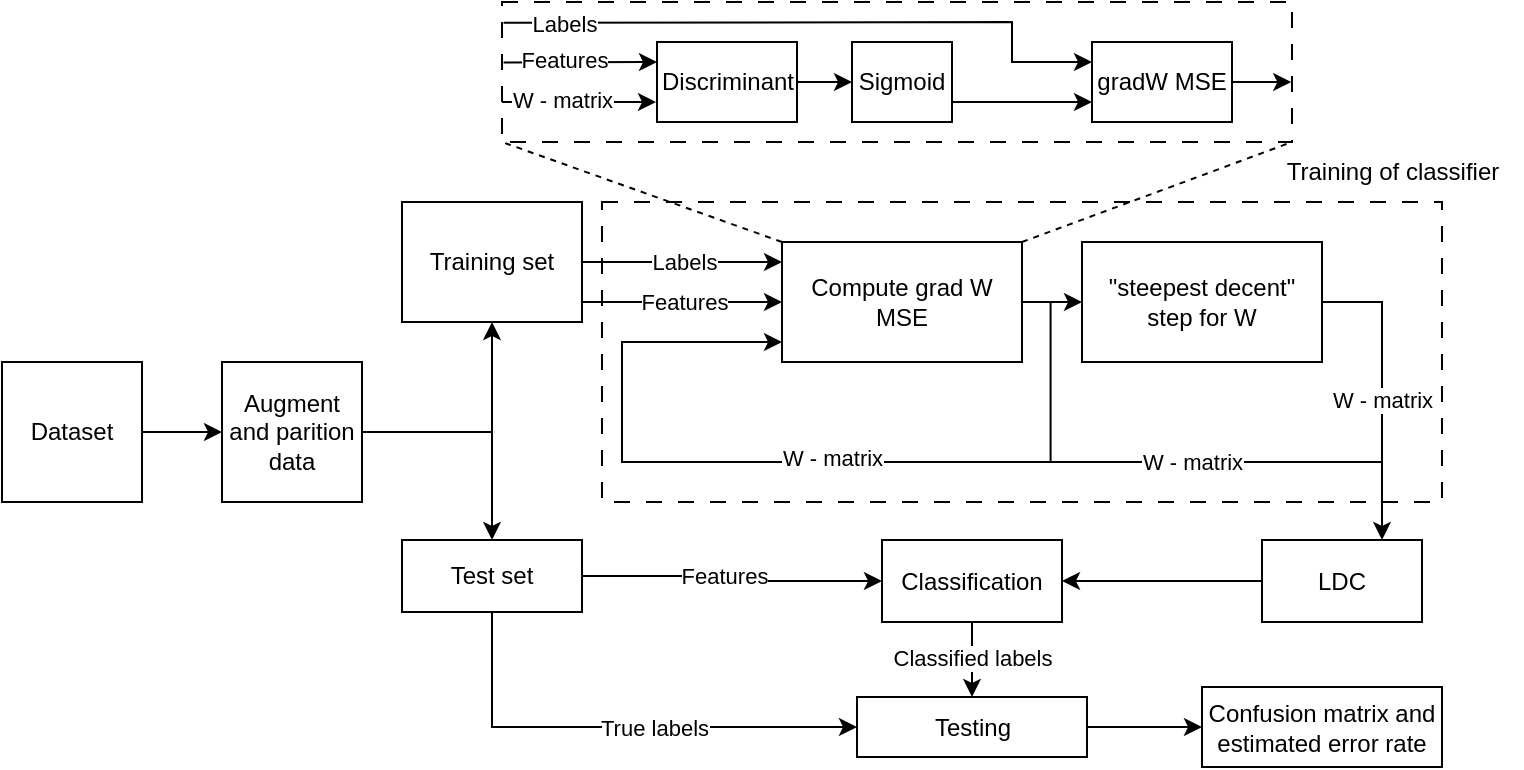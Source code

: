 <mxfile version="26.2.14">
  <diagram name="Page-1" id="r9KHbMlddSvndY_pv0zH">
    <mxGraphModel dx="1220" dy="830" grid="1" gridSize="10" guides="1" tooltips="1" connect="1" arrows="1" fold="1" page="1" pageScale="1" pageWidth="1169" pageHeight="827" math="0" shadow="0">
      <root>
        <mxCell id="0" />
        <mxCell id="1" parent="0" />
        <mxCell id="vyxK26mk1U7i9u5sfF7G-48" value="" style="rounded=0;whiteSpace=wrap;html=1;dashed=1;dashPattern=8 8;" vertex="1" parent="1">
          <mxGeometry x="400" y="60" width="395" height="70" as="geometry" />
        </mxCell>
        <mxCell id="vyxK26mk1U7i9u5sfF7G-18" value="" style="rounded=0;whiteSpace=wrap;html=1;dashed=1;dashPattern=8 8;" vertex="1" parent="1">
          <mxGeometry x="450" y="160" width="420" height="150" as="geometry" />
        </mxCell>
        <mxCell id="vyxK26mk1U7i9u5sfF7G-13" value="" style="edgeStyle=orthogonalEdgeStyle;rounded=0;orthogonalLoop=1;jettySize=auto;html=1;" edge="1" parent="1" source="vyxK26mk1U7i9u5sfF7G-1" target="vyxK26mk1U7i9u5sfF7G-12">
          <mxGeometry relative="1" as="geometry" />
        </mxCell>
        <mxCell id="vyxK26mk1U7i9u5sfF7G-1" value="Dataset" style="rounded=0;whiteSpace=wrap;html=1;" vertex="1" parent="1">
          <mxGeometry x="150" y="240" width="70" height="70" as="geometry" />
        </mxCell>
        <mxCell id="vyxK26mk1U7i9u5sfF7G-42" value="" style="edgeStyle=orthogonalEdgeStyle;rounded=0;orthogonalLoop=1;jettySize=auto;html=1;" edge="1" parent="1" source="vyxK26mk1U7i9u5sfF7G-2" target="vyxK26mk1U7i9u5sfF7G-4">
          <mxGeometry relative="1" as="geometry">
            <Array as="points">
              <mxPoint x="490" y="190" />
              <mxPoint x="490" y="190" />
            </Array>
          </mxGeometry>
        </mxCell>
        <mxCell id="vyxK26mk1U7i9u5sfF7G-45" value="Labels" style="edgeLabel;html=1;align=center;verticalAlign=middle;resizable=0;points=[];" vertex="1" connectable="0" parent="vyxK26mk1U7i9u5sfF7G-42">
          <mxGeometry x="-0.153" relative="1" as="geometry">
            <mxPoint x="8" as="offset" />
          </mxGeometry>
        </mxCell>
        <mxCell id="vyxK26mk1U7i9u5sfF7G-44" value="" style="edgeStyle=orthogonalEdgeStyle;rounded=0;orthogonalLoop=1;jettySize=auto;html=1;" edge="1" parent="1" source="vyxK26mk1U7i9u5sfF7G-2" target="vyxK26mk1U7i9u5sfF7G-4">
          <mxGeometry relative="1" as="geometry">
            <Array as="points">
              <mxPoint x="470" y="210" />
              <mxPoint x="470" y="210" />
            </Array>
          </mxGeometry>
        </mxCell>
        <mxCell id="vyxK26mk1U7i9u5sfF7G-46" value="Features" style="edgeLabel;html=1;align=center;verticalAlign=middle;resizable=0;points=[];" vertex="1" connectable="0" parent="vyxK26mk1U7i9u5sfF7G-44">
          <mxGeometry x="-0.253" y="-1" relative="1" as="geometry">
            <mxPoint x="13" y="-1" as="offset" />
          </mxGeometry>
        </mxCell>
        <mxCell id="vyxK26mk1U7i9u5sfF7G-2" value="Training set" style="rounded=0;whiteSpace=wrap;html=1;" vertex="1" parent="1">
          <mxGeometry x="350" y="160" width="90" height="60" as="geometry" />
        </mxCell>
        <mxCell id="vyxK26mk1U7i9u5sfF7G-25" style="edgeStyle=orthogonalEdgeStyle;rounded=0;orthogonalLoop=1;jettySize=auto;html=1;entryX=1;entryY=0.5;entryDx=0;entryDy=0;" edge="1" parent="1" source="vyxK26mk1U7i9u5sfF7G-3" target="vyxK26mk1U7i9u5sfF7G-23">
          <mxGeometry relative="1" as="geometry" />
        </mxCell>
        <mxCell id="vyxK26mk1U7i9u5sfF7G-3" value="LDC" style="rounded=0;whiteSpace=wrap;html=1;" vertex="1" parent="1">
          <mxGeometry x="780" y="329" width="80" height="41" as="geometry" />
        </mxCell>
        <mxCell id="vyxK26mk1U7i9u5sfF7G-8" value="" style="edgeStyle=orthogonalEdgeStyle;rounded=0;orthogonalLoop=1;jettySize=auto;html=1;" edge="1" parent="1" source="vyxK26mk1U7i9u5sfF7G-4" target="vyxK26mk1U7i9u5sfF7G-6">
          <mxGeometry relative="1" as="geometry" />
        </mxCell>
        <mxCell id="vyxK26mk1U7i9u5sfF7G-4" value="Compute grad W MSE" style="rounded=0;whiteSpace=wrap;html=1;" vertex="1" parent="1">
          <mxGeometry x="540" y="180" width="120" height="60" as="geometry" />
        </mxCell>
        <mxCell id="vyxK26mk1U7i9u5sfF7G-9" value="" style="edgeStyle=orthogonalEdgeStyle;rounded=0;orthogonalLoop=1;jettySize=auto;html=1;" edge="1" parent="1" source="vyxK26mk1U7i9u5sfF7G-6" target="vyxK26mk1U7i9u5sfF7G-3">
          <mxGeometry relative="1" as="geometry">
            <Array as="points">
              <mxPoint x="840" y="210" />
            </Array>
          </mxGeometry>
        </mxCell>
        <mxCell id="vyxK26mk1U7i9u5sfF7G-6" value="&quot;steepest decent&quot;&lt;br&gt;step for W" style="rounded=0;whiteSpace=wrap;html=1;" vertex="1" parent="1">
          <mxGeometry x="690" y="180" width="120" height="60" as="geometry" />
        </mxCell>
        <mxCell id="vyxK26mk1U7i9u5sfF7G-10" value="" style="endArrow=classic;html=1;rounded=0;" edge="1" parent="1">
          <mxGeometry width="50" height="50" relative="1" as="geometry">
            <mxPoint x="840" y="210" as="sourcePoint" />
            <mxPoint x="540" y="230" as="targetPoint" />
            <Array as="points">
              <mxPoint x="840" y="290" />
              <mxPoint x="460" y="290" />
              <mxPoint x="460" y="230" />
            </Array>
          </mxGeometry>
        </mxCell>
        <mxCell id="vyxK26mk1U7i9u5sfF7G-19" value="W - matrix" style="edgeLabel;html=1;align=center;verticalAlign=middle;resizable=0;points=[];" vertex="1" connectable="0" parent="vyxK26mk1U7i9u5sfF7G-10">
          <mxGeometry x="-0.269" y="-1" relative="1" as="geometry">
            <mxPoint x="44" y="1" as="offset" />
          </mxGeometry>
        </mxCell>
        <mxCell id="vyxK26mk1U7i9u5sfF7G-21" value="W - matrix" style="edgeLabel;html=1;align=center;verticalAlign=middle;resizable=0;points=[];" vertex="1" connectable="0" parent="vyxK26mk1U7i9u5sfF7G-10">
          <mxGeometry x="-0.91" relative="1" as="geometry">
            <mxPoint y="22" as="offset" />
          </mxGeometry>
        </mxCell>
        <mxCell id="vyxK26mk1U7i9u5sfF7G-47" value="W - matrix" style="edgeLabel;html=1;align=center;verticalAlign=middle;resizable=0;points=[];" vertex="1" connectable="0" parent="vyxK26mk1U7i9u5sfF7G-10">
          <mxGeometry x="0.183" y="-2" relative="1" as="geometry">
            <mxPoint as="offset" />
          </mxGeometry>
        </mxCell>
        <mxCell id="vyxK26mk1U7i9u5sfF7G-24" style="edgeStyle=orthogonalEdgeStyle;rounded=0;orthogonalLoop=1;jettySize=auto;html=1;entryX=0;entryY=0.5;entryDx=0;entryDy=0;" edge="1" parent="1" source="vyxK26mk1U7i9u5sfF7G-11" target="vyxK26mk1U7i9u5sfF7G-23">
          <mxGeometry relative="1" as="geometry" />
        </mxCell>
        <mxCell id="vyxK26mk1U7i9u5sfF7G-26" value="Features" style="edgeLabel;html=1;align=center;verticalAlign=middle;resizable=0;points=[];" vertex="1" connectable="0" parent="vyxK26mk1U7i9u5sfF7G-24">
          <mxGeometry x="-0.554" y="1" relative="1" as="geometry">
            <mxPoint x="37" y="1" as="offset" />
          </mxGeometry>
        </mxCell>
        <mxCell id="vyxK26mk1U7i9u5sfF7G-70" style="edgeStyle=orthogonalEdgeStyle;rounded=0;orthogonalLoop=1;jettySize=auto;html=1;entryX=0;entryY=0.5;entryDx=0;entryDy=0;" edge="1" parent="1" source="vyxK26mk1U7i9u5sfF7G-11" target="vyxK26mk1U7i9u5sfF7G-27">
          <mxGeometry relative="1" as="geometry">
            <Array as="points">
              <mxPoint x="395" y="422" />
            </Array>
          </mxGeometry>
        </mxCell>
        <mxCell id="vyxK26mk1U7i9u5sfF7G-71" value="True labels" style="edgeLabel;html=1;align=center;verticalAlign=middle;resizable=0;points=[];" vertex="1" connectable="0" parent="vyxK26mk1U7i9u5sfF7G-70">
          <mxGeometry x="0.148" relative="1" as="geometry">
            <mxPoint as="offset" />
          </mxGeometry>
        </mxCell>
        <mxCell id="vyxK26mk1U7i9u5sfF7G-11" value="Test set" style="whiteSpace=wrap;html=1;" vertex="1" parent="1">
          <mxGeometry x="350" y="329" width="90" height="36" as="geometry" />
        </mxCell>
        <mxCell id="vyxK26mk1U7i9u5sfF7G-68" value="" style="edgeStyle=orthogonalEdgeStyle;rounded=0;orthogonalLoop=1;jettySize=auto;html=1;" edge="1" parent="1" source="vyxK26mk1U7i9u5sfF7G-12" target="vyxK26mk1U7i9u5sfF7G-2">
          <mxGeometry relative="1" as="geometry" />
        </mxCell>
        <mxCell id="vyxK26mk1U7i9u5sfF7G-69" value="" style="edgeStyle=orthogonalEdgeStyle;rounded=0;orthogonalLoop=1;jettySize=auto;html=1;" edge="1" parent="1" source="vyxK26mk1U7i9u5sfF7G-12" target="vyxK26mk1U7i9u5sfF7G-11">
          <mxGeometry relative="1" as="geometry" />
        </mxCell>
        <mxCell id="vyxK26mk1U7i9u5sfF7G-12" value="Augment and parition data" style="rounded=0;whiteSpace=wrap;html=1;" vertex="1" parent="1">
          <mxGeometry x="260" y="240" width="70" height="70" as="geometry" />
        </mxCell>
        <mxCell id="vyxK26mk1U7i9u5sfF7G-22" value="" style="endArrow=none;html=1;rounded=0;startFill=0;" edge="1" parent="1">
          <mxGeometry width="50" height="50" relative="1" as="geometry">
            <mxPoint x="674.29" y="290" as="sourcePoint" />
            <mxPoint x="674.29" y="210" as="targetPoint" />
          </mxGeometry>
        </mxCell>
        <mxCell id="vyxK26mk1U7i9u5sfF7G-28" style="edgeStyle=orthogonalEdgeStyle;rounded=0;orthogonalLoop=1;jettySize=auto;html=1;entryX=0.5;entryY=0;entryDx=0;entryDy=0;" edge="1" parent="1" source="vyxK26mk1U7i9u5sfF7G-23" target="vyxK26mk1U7i9u5sfF7G-27">
          <mxGeometry relative="1" as="geometry" />
        </mxCell>
        <mxCell id="vyxK26mk1U7i9u5sfF7G-29" value="Classified labels" style="edgeLabel;html=1;align=center;verticalAlign=middle;resizable=0;points=[];" vertex="1" connectable="0" parent="vyxK26mk1U7i9u5sfF7G-28">
          <mxGeometry x="-0.153" y="1" relative="1" as="geometry">
            <mxPoint x="-1" as="offset" />
          </mxGeometry>
        </mxCell>
        <mxCell id="vyxK26mk1U7i9u5sfF7G-23" value="Classification" style="whiteSpace=wrap;html=1;" vertex="1" parent="1">
          <mxGeometry x="590" y="329" width="90" height="41" as="geometry" />
        </mxCell>
        <mxCell id="vyxK26mk1U7i9u5sfF7G-27" value="Testing" style="whiteSpace=wrap;html=1;" vertex="1" parent="1">
          <mxGeometry x="577.5" y="407.5" width="115" height="30" as="geometry" />
        </mxCell>
        <mxCell id="vyxK26mk1U7i9u5sfF7G-33" value="" style="endArrow=classic;html=1;rounded=0;entryX=0;entryY=0.5;entryDx=0;entryDy=0;exitX=1;exitY=0.5;exitDx=0;exitDy=0;" edge="1" parent="1" source="vyxK26mk1U7i9u5sfF7G-27" target="vyxK26mk1U7i9u5sfF7G-34">
          <mxGeometry width="50" height="50" relative="1" as="geometry">
            <mxPoint x="692.5" y="469" as="sourcePoint" />
            <mxPoint x="810" y="469" as="targetPoint" />
          </mxGeometry>
        </mxCell>
        <mxCell id="vyxK26mk1U7i9u5sfF7G-34" value="Confusion matrix and estimated error rate" style="rounded=0;whiteSpace=wrap;html=1;" vertex="1" parent="1">
          <mxGeometry x="750" y="402.5" width="120" height="40" as="geometry" />
        </mxCell>
        <mxCell id="vyxK26mk1U7i9u5sfF7G-35" value="Training of classifier" style="text;html=1;align=center;verticalAlign=middle;resizable=0;points=[];autosize=1;strokeColor=none;fillColor=none;" vertex="1" parent="1">
          <mxGeometry x="780" y="130" width="130" height="30" as="geometry" />
        </mxCell>
        <mxCell id="vyxK26mk1U7i9u5sfF7G-53" value="" style="edgeStyle=orthogonalEdgeStyle;rounded=0;orthogonalLoop=1;jettySize=auto;html=1;" edge="1" parent="1" source="vyxK26mk1U7i9u5sfF7G-36" target="vyxK26mk1U7i9u5sfF7G-38">
          <mxGeometry relative="1" as="geometry" />
        </mxCell>
        <mxCell id="vyxK26mk1U7i9u5sfF7G-36" value="Discriminant" style="whiteSpace=wrap;html=1;" vertex="1" parent="1">
          <mxGeometry x="477.5" y="80" width="70" height="40" as="geometry" />
        </mxCell>
        <mxCell id="vyxK26mk1U7i9u5sfF7G-59" value="" style="edgeStyle=orthogonalEdgeStyle;rounded=0;orthogonalLoop=1;jettySize=auto;html=1;" edge="1" parent="1" source="vyxK26mk1U7i9u5sfF7G-38" target="vyxK26mk1U7i9u5sfF7G-39">
          <mxGeometry relative="1" as="geometry">
            <Array as="points">
              <mxPoint x="660" y="110" />
              <mxPoint x="660" y="110" />
            </Array>
          </mxGeometry>
        </mxCell>
        <mxCell id="vyxK26mk1U7i9u5sfF7G-38" value="Sigmoid" style="whiteSpace=wrap;html=1;" vertex="1" parent="1">
          <mxGeometry x="575" y="80" width="50" height="40" as="geometry" />
        </mxCell>
        <mxCell id="vyxK26mk1U7i9u5sfF7G-76" style="edgeStyle=orthogonalEdgeStyle;rounded=0;orthogonalLoop=1;jettySize=auto;html=1;entryX=0.999;entryY=0.572;entryDx=0;entryDy=0;entryPerimeter=0;" edge="1" parent="1" source="vyxK26mk1U7i9u5sfF7G-39" target="vyxK26mk1U7i9u5sfF7G-48">
          <mxGeometry relative="1" as="geometry">
            <mxPoint x="790" y="100" as="targetPoint" />
            <Array as="points">
              <mxPoint x="700" y="100" />
              <mxPoint x="700" y="100" />
            </Array>
          </mxGeometry>
        </mxCell>
        <mxCell id="vyxK26mk1U7i9u5sfF7G-39" value="gradW MSE" style="whiteSpace=wrap;html=1;" vertex="1" parent="1">
          <mxGeometry x="695" y="80" width="70" height="40" as="geometry" />
        </mxCell>
        <mxCell id="vyxK26mk1U7i9u5sfF7G-61" value="" style="endArrow=classic;html=1;rounded=0;entryX=0;entryY=0.25;entryDx=0;entryDy=0;exitX=0.002;exitY=0.149;exitDx=0;exitDy=0;exitPerimeter=0;" edge="1" parent="1" source="vyxK26mk1U7i9u5sfF7G-48" target="vyxK26mk1U7i9u5sfF7G-39">
          <mxGeometry width="50" height="50" relative="1" as="geometry">
            <mxPoint x="405" y="50" as="sourcePoint" />
            <mxPoint x="735" y="50" as="targetPoint" />
            <Array as="points">
              <mxPoint x="655" y="70" />
              <mxPoint x="655" y="90" />
            </Array>
          </mxGeometry>
        </mxCell>
        <mxCell id="vyxK26mk1U7i9u5sfF7G-64" value="Labels" style="edgeLabel;html=1;align=center;verticalAlign=middle;resizable=0;points=[];" vertex="1" connectable="0" parent="vyxK26mk1U7i9u5sfF7G-61">
          <mxGeometry x="-0.856" relative="1" as="geometry">
            <mxPoint x="7" as="offset" />
          </mxGeometry>
        </mxCell>
        <mxCell id="vyxK26mk1U7i9u5sfF7G-66" value="" style="endArrow=none;dashed=1;html=1;rounded=0;entryX=1;entryY=1;entryDx=0;entryDy=0;exitX=1;exitY=0;exitDx=0;exitDy=0;" edge="1" parent="1" source="vyxK26mk1U7i9u5sfF7G-4" target="vyxK26mk1U7i9u5sfF7G-48">
          <mxGeometry width="50" height="50" relative="1" as="geometry">
            <mxPoint x="590" y="180" as="sourcePoint" />
            <mxPoint x="640" y="130" as="targetPoint" />
          </mxGeometry>
        </mxCell>
        <mxCell id="vyxK26mk1U7i9u5sfF7G-67" value="" style="endArrow=none;dashed=1;html=1;rounded=0;entryX=0;entryY=1;entryDx=0;entryDy=0;exitX=0;exitY=0;exitDx=0;exitDy=0;" edge="1" parent="1" source="vyxK26mk1U7i9u5sfF7G-4" target="vyxK26mk1U7i9u5sfF7G-48">
          <mxGeometry width="50" height="50" relative="1" as="geometry">
            <mxPoint x="590" y="180" as="sourcePoint" />
            <mxPoint x="640" y="130" as="targetPoint" />
          </mxGeometry>
        </mxCell>
        <mxCell id="vyxK26mk1U7i9u5sfF7G-73" value="" style="endArrow=classic;html=1;rounded=0;exitX=0;exitY=0.5;exitDx=0;exitDy=0;" edge="1" parent="1" target="vyxK26mk1U7i9u5sfF7G-48">
          <mxGeometry width="50" height="50" relative="1" as="geometry">
            <mxPoint x="400" y="105" as="sourcePoint" />
            <mxPoint x="477.5" y="104.7" as="targetPoint" />
          </mxGeometry>
        </mxCell>
        <mxCell id="vyxK26mk1U7i9u5sfF7G-74" value="" style="endArrow=classic;html=1;rounded=0;exitX=0.002;exitY=0.432;exitDx=0;exitDy=0;entryX=0;entryY=0.25;entryDx=0;entryDy=0;exitPerimeter=0;" edge="1" parent="1" source="vyxK26mk1U7i9u5sfF7G-48" target="vyxK26mk1U7i9u5sfF7G-36">
          <mxGeometry width="50" height="50" relative="1" as="geometry">
            <mxPoint x="400" y="94.97" as="sourcePoint" />
            <mxPoint x="477.5" y="94.67" as="targetPoint" />
          </mxGeometry>
        </mxCell>
        <mxCell id="vyxK26mk1U7i9u5sfF7G-78" value="Features" style="edgeLabel;html=1;align=center;verticalAlign=middle;resizable=0;points=[];" vertex="1" connectable="0" parent="vyxK26mk1U7i9u5sfF7G-74">
          <mxGeometry x="-0.298" y="1" relative="1" as="geometry">
            <mxPoint x="3" as="offset" />
          </mxGeometry>
        </mxCell>
        <mxCell id="vyxK26mk1U7i9u5sfF7G-77" value="" style="endArrow=classic;html=1;rounded=0;exitX=0.002;exitY=0.432;exitDx=0;exitDy=0;entryX=0;entryY=0.25;entryDx=0;entryDy=0;exitPerimeter=0;" edge="1" parent="1">
          <mxGeometry width="50" height="50" relative="1" as="geometry">
            <mxPoint x="400" y="110" as="sourcePoint" />
            <mxPoint x="477" y="110" as="targetPoint" />
          </mxGeometry>
        </mxCell>
        <mxCell id="vyxK26mk1U7i9u5sfF7G-79" value="W - matrix" style="edgeLabel;html=1;align=center;verticalAlign=middle;resizable=0;points=[];" vertex="1" connectable="0" parent="vyxK26mk1U7i9u5sfF7G-77">
          <mxGeometry x="-0.249" y="1" relative="1" as="geometry">
            <mxPoint x="1" as="offset" />
          </mxGeometry>
        </mxCell>
      </root>
    </mxGraphModel>
  </diagram>
</mxfile>
